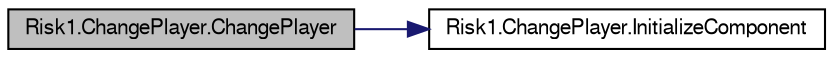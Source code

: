 digraph G
{
  bgcolor="transparent";
  edge [fontname="FreeSans",fontsize="10",labelfontname="FreeSans",labelfontsize="10"];
  node [fontname="FreeSans",fontsize="10",shape=record];
  rankdir="LR";
  Node1 [label="Risk1.ChangePlayer.ChangePlayer",height=0.2,width=0.4,color="black", fillcolor="grey75", style="filled" fontcolor="black"];
  Node1 -> Node2 [color="midnightblue",fontsize="10",style="solid",fontname="FreeSans"];
  Node2 [label="Risk1.ChangePlayer.InitializeComponent",height=0.2,width=0.4,color="black",URL="$classRisk1_1_1ChangePlayer.html#ad0cdaccd65a2a3aa8fd2a4d6ba49b97c",tooltip="Required method for Designer support - do not modify the contents of this method with the code editor..."];
}
